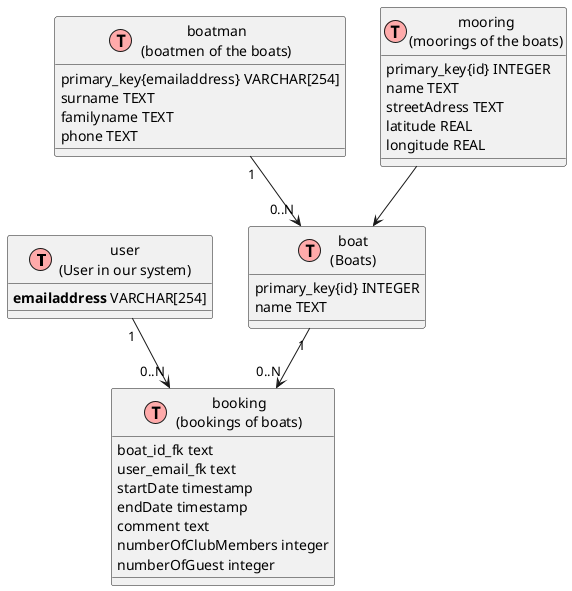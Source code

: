 @startuml
' from https://gist.github.com/QuantumGhost/0955a45383a0b6c0bc24f9654b3cb561
' uncomment the line below if you're using computer with a retina display
' skinparam dpi 300
!define Table(name,desc) class name as "desc" << (T,#FFAAAA) >>
' we use bold for primary key
' green color for unique
' and underscore for not_null
!define primary_key(x) <b>x</b>
!define unique(x) <color:green>x</color>
!define not_null(x) <u>x</u>
' other tags available:
' <i></i>
' <back:COLOR></color>, where color is a color name or html color code
' (#FFAACC)
' see: http://plantuml.com/classes.html#More
hide methods1
hide stereotypes

' entities
Table(user, "user\n(User in our system)") {  
    primary_key(emailaddress) VARCHAR[254]
}

Table(boat, "boat\n(Boats)"){
    primary_key{id} INTEGER
    name TEXT
}

Table(boatman,"boatman\n(boatmen of the boats)"){
    primary_key{emailaddress} VARCHAR[254]
    surname TEXT
    familyname TEXT
    phone TEXT
}

Table(mooring, "mooring\n(moorings of the boats)"){
    primary_key{id} INTEGER
    name TEXT
    streetAdress TEXT
    latitude REAL
    longitude REAL
}

Table(booking,"booking\n(bookings of boats)"){
    boat_id_fk text
    user_email_fk text
    startDate timestamp
    endDate timestamp
    comment text
    numberOfClubMembers integer
    numberOfGuest integer
}
mooring --> boat
boatman "1" --> "0..N" boat
user "1" --> "0..N" booking
boat "1" --> "0..N" booking

@enduml